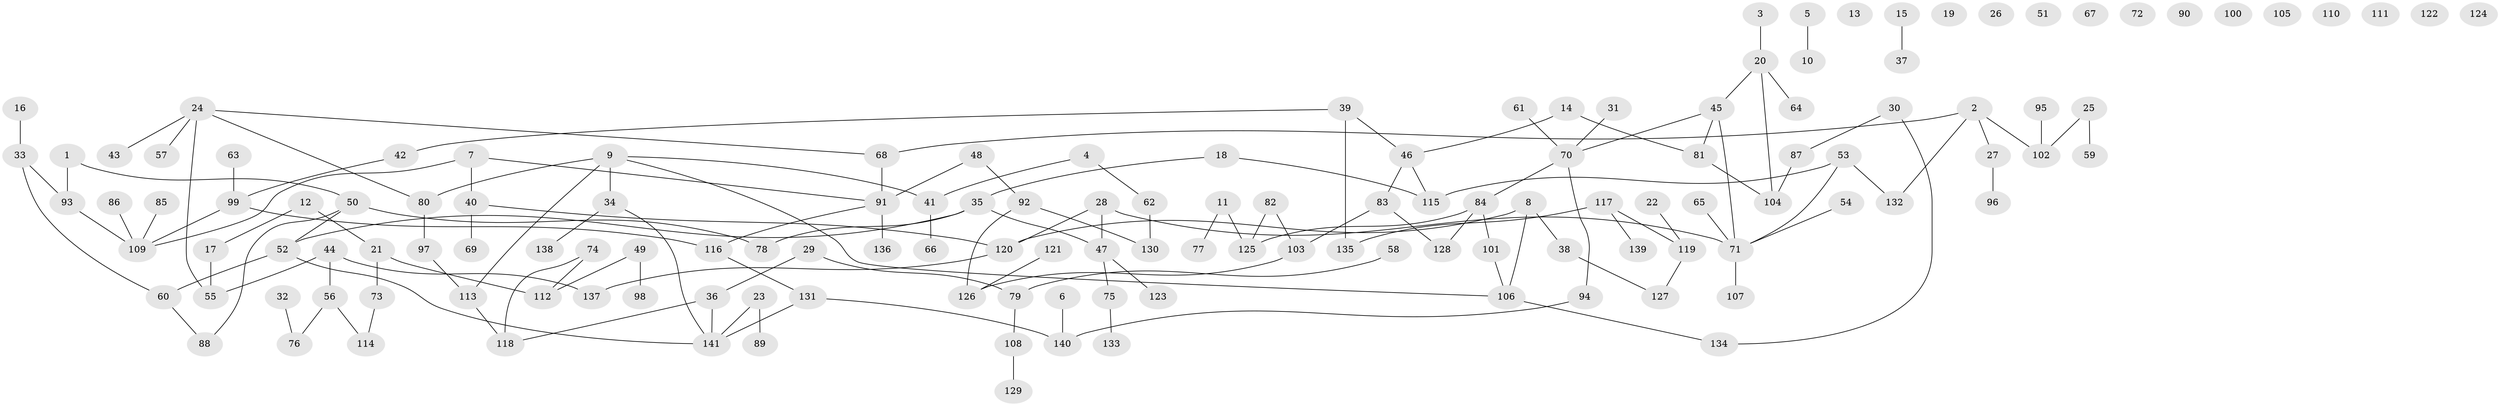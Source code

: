 // Generated by graph-tools (version 1.1) at 2025/25/03/09/25 03:25:13]
// undirected, 141 vertices, 151 edges
graph export_dot {
graph [start="1"]
  node [color=gray90,style=filled];
  1;
  2;
  3;
  4;
  5;
  6;
  7;
  8;
  9;
  10;
  11;
  12;
  13;
  14;
  15;
  16;
  17;
  18;
  19;
  20;
  21;
  22;
  23;
  24;
  25;
  26;
  27;
  28;
  29;
  30;
  31;
  32;
  33;
  34;
  35;
  36;
  37;
  38;
  39;
  40;
  41;
  42;
  43;
  44;
  45;
  46;
  47;
  48;
  49;
  50;
  51;
  52;
  53;
  54;
  55;
  56;
  57;
  58;
  59;
  60;
  61;
  62;
  63;
  64;
  65;
  66;
  67;
  68;
  69;
  70;
  71;
  72;
  73;
  74;
  75;
  76;
  77;
  78;
  79;
  80;
  81;
  82;
  83;
  84;
  85;
  86;
  87;
  88;
  89;
  90;
  91;
  92;
  93;
  94;
  95;
  96;
  97;
  98;
  99;
  100;
  101;
  102;
  103;
  104;
  105;
  106;
  107;
  108;
  109;
  110;
  111;
  112;
  113;
  114;
  115;
  116;
  117;
  118;
  119;
  120;
  121;
  122;
  123;
  124;
  125;
  126;
  127;
  128;
  129;
  130;
  131;
  132;
  133;
  134;
  135;
  136;
  137;
  138;
  139;
  140;
  141;
  1 -- 50;
  1 -- 93;
  2 -- 27;
  2 -- 68;
  2 -- 102;
  2 -- 132;
  3 -- 20;
  4 -- 41;
  4 -- 62;
  5 -- 10;
  6 -- 140;
  7 -- 40;
  7 -- 91;
  7 -- 109;
  8 -- 38;
  8 -- 106;
  8 -- 120;
  9 -- 34;
  9 -- 41;
  9 -- 80;
  9 -- 106;
  9 -- 113;
  11 -- 77;
  11 -- 125;
  12 -- 17;
  12 -- 21;
  14 -- 46;
  14 -- 81;
  15 -- 37;
  16 -- 33;
  17 -- 55;
  18 -- 35;
  18 -- 115;
  20 -- 45;
  20 -- 64;
  20 -- 104;
  21 -- 73;
  21 -- 112;
  22 -- 119;
  23 -- 89;
  23 -- 141;
  24 -- 43;
  24 -- 55;
  24 -- 57;
  24 -- 68;
  24 -- 80;
  25 -- 59;
  25 -- 102;
  27 -- 96;
  28 -- 47;
  28 -- 71;
  28 -- 120;
  29 -- 36;
  29 -- 79;
  30 -- 87;
  30 -- 134;
  31 -- 70;
  32 -- 76;
  33 -- 60;
  33 -- 93;
  34 -- 138;
  34 -- 141;
  35 -- 47;
  35 -- 52;
  35 -- 78;
  36 -- 118;
  36 -- 141;
  38 -- 127;
  39 -- 42;
  39 -- 46;
  39 -- 135;
  40 -- 69;
  40 -- 120;
  41 -- 66;
  42 -- 99;
  44 -- 55;
  44 -- 56;
  44 -- 137;
  45 -- 70;
  45 -- 71;
  45 -- 81;
  46 -- 83;
  46 -- 115;
  47 -- 75;
  47 -- 123;
  48 -- 91;
  48 -- 92;
  49 -- 98;
  49 -- 112;
  50 -- 52;
  50 -- 78;
  50 -- 88;
  52 -- 60;
  52 -- 141;
  53 -- 71;
  53 -- 115;
  53 -- 132;
  54 -- 71;
  56 -- 76;
  56 -- 114;
  58 -- 79;
  60 -- 88;
  61 -- 70;
  62 -- 130;
  63 -- 99;
  65 -- 71;
  68 -- 91;
  70 -- 84;
  70 -- 94;
  71 -- 107;
  73 -- 114;
  74 -- 112;
  74 -- 118;
  75 -- 133;
  79 -- 108;
  80 -- 97;
  81 -- 104;
  82 -- 103;
  82 -- 125;
  83 -- 103;
  83 -- 128;
  84 -- 101;
  84 -- 125;
  84 -- 128;
  85 -- 109;
  86 -- 109;
  87 -- 104;
  91 -- 116;
  91 -- 136;
  92 -- 126;
  92 -- 130;
  93 -- 109;
  94 -- 140;
  95 -- 102;
  97 -- 113;
  99 -- 109;
  99 -- 116;
  101 -- 106;
  103 -- 126;
  106 -- 134;
  108 -- 129;
  113 -- 118;
  116 -- 131;
  117 -- 119;
  117 -- 135;
  117 -- 139;
  119 -- 127;
  120 -- 137;
  121 -- 126;
  131 -- 140;
  131 -- 141;
}
